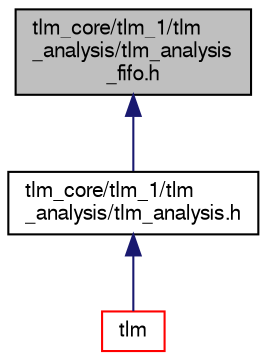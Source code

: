 digraph "tlm_core/tlm_1/tlm_analysis/tlm_analysis_fifo.h"
{
  edge [fontname="FreeSans",fontsize="10",labelfontname="FreeSans",labelfontsize="10"];
  node [fontname="FreeSans",fontsize="10",shape=record];
  Node101 [label="tlm_core/tlm_1/tlm\l_analysis/tlm_analysis\l_fifo.h",height=0.2,width=0.4,color="black", fillcolor="grey75", style="filled", fontcolor="black"];
  Node101 -> Node102 [dir="back",color="midnightblue",fontsize="10",style="solid",fontname="FreeSans"];
  Node102 [label="tlm_core/tlm_1/tlm\l_analysis/tlm_analysis.h",height=0.2,width=0.4,color="black", fillcolor="white", style="filled",URL="$a00677.html"];
  Node102 -> Node103 [dir="back",color="midnightblue",fontsize="10",style="solid",fontname="FreeSans"];
  Node103 [label="tlm",height=0.2,width=0.4,color="red", fillcolor="white", style="filled",URL="$a00671.html"];
}
